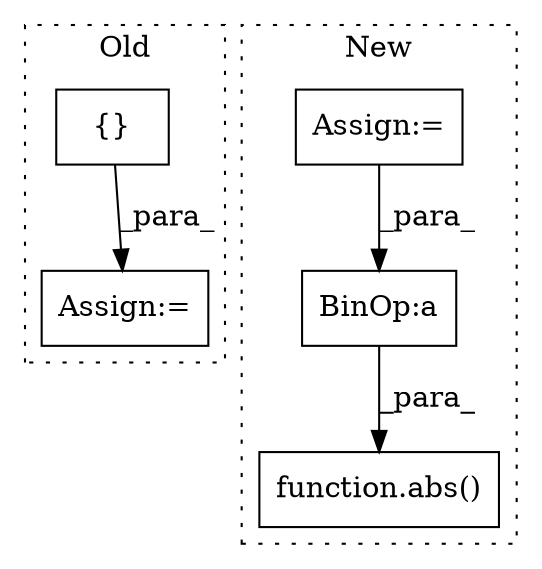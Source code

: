 digraph G {
subgraph cluster0 {
1 [label="{}" a="59" s="27993,28008" l="1,0" shape="box"];
5 [label="Assign:=" a="68" s="27981" l="3" shape="box"];
label = "Old";
style="dotted";
}
subgraph cluster1 {
2 [label="function.abs()" a="75" s="29667,29679" l="4,1" shape="box"];
3 [label="BinOp:a" a="82" s="29635" l="7" shape="box"];
4 [label="Assign:=" a="68" s="28842" l="3" shape="box"];
label = "New";
style="dotted";
}
1 -> 5 [label="_para_"];
3 -> 2 [label="_para_"];
4 -> 3 [label="_para_"];
}